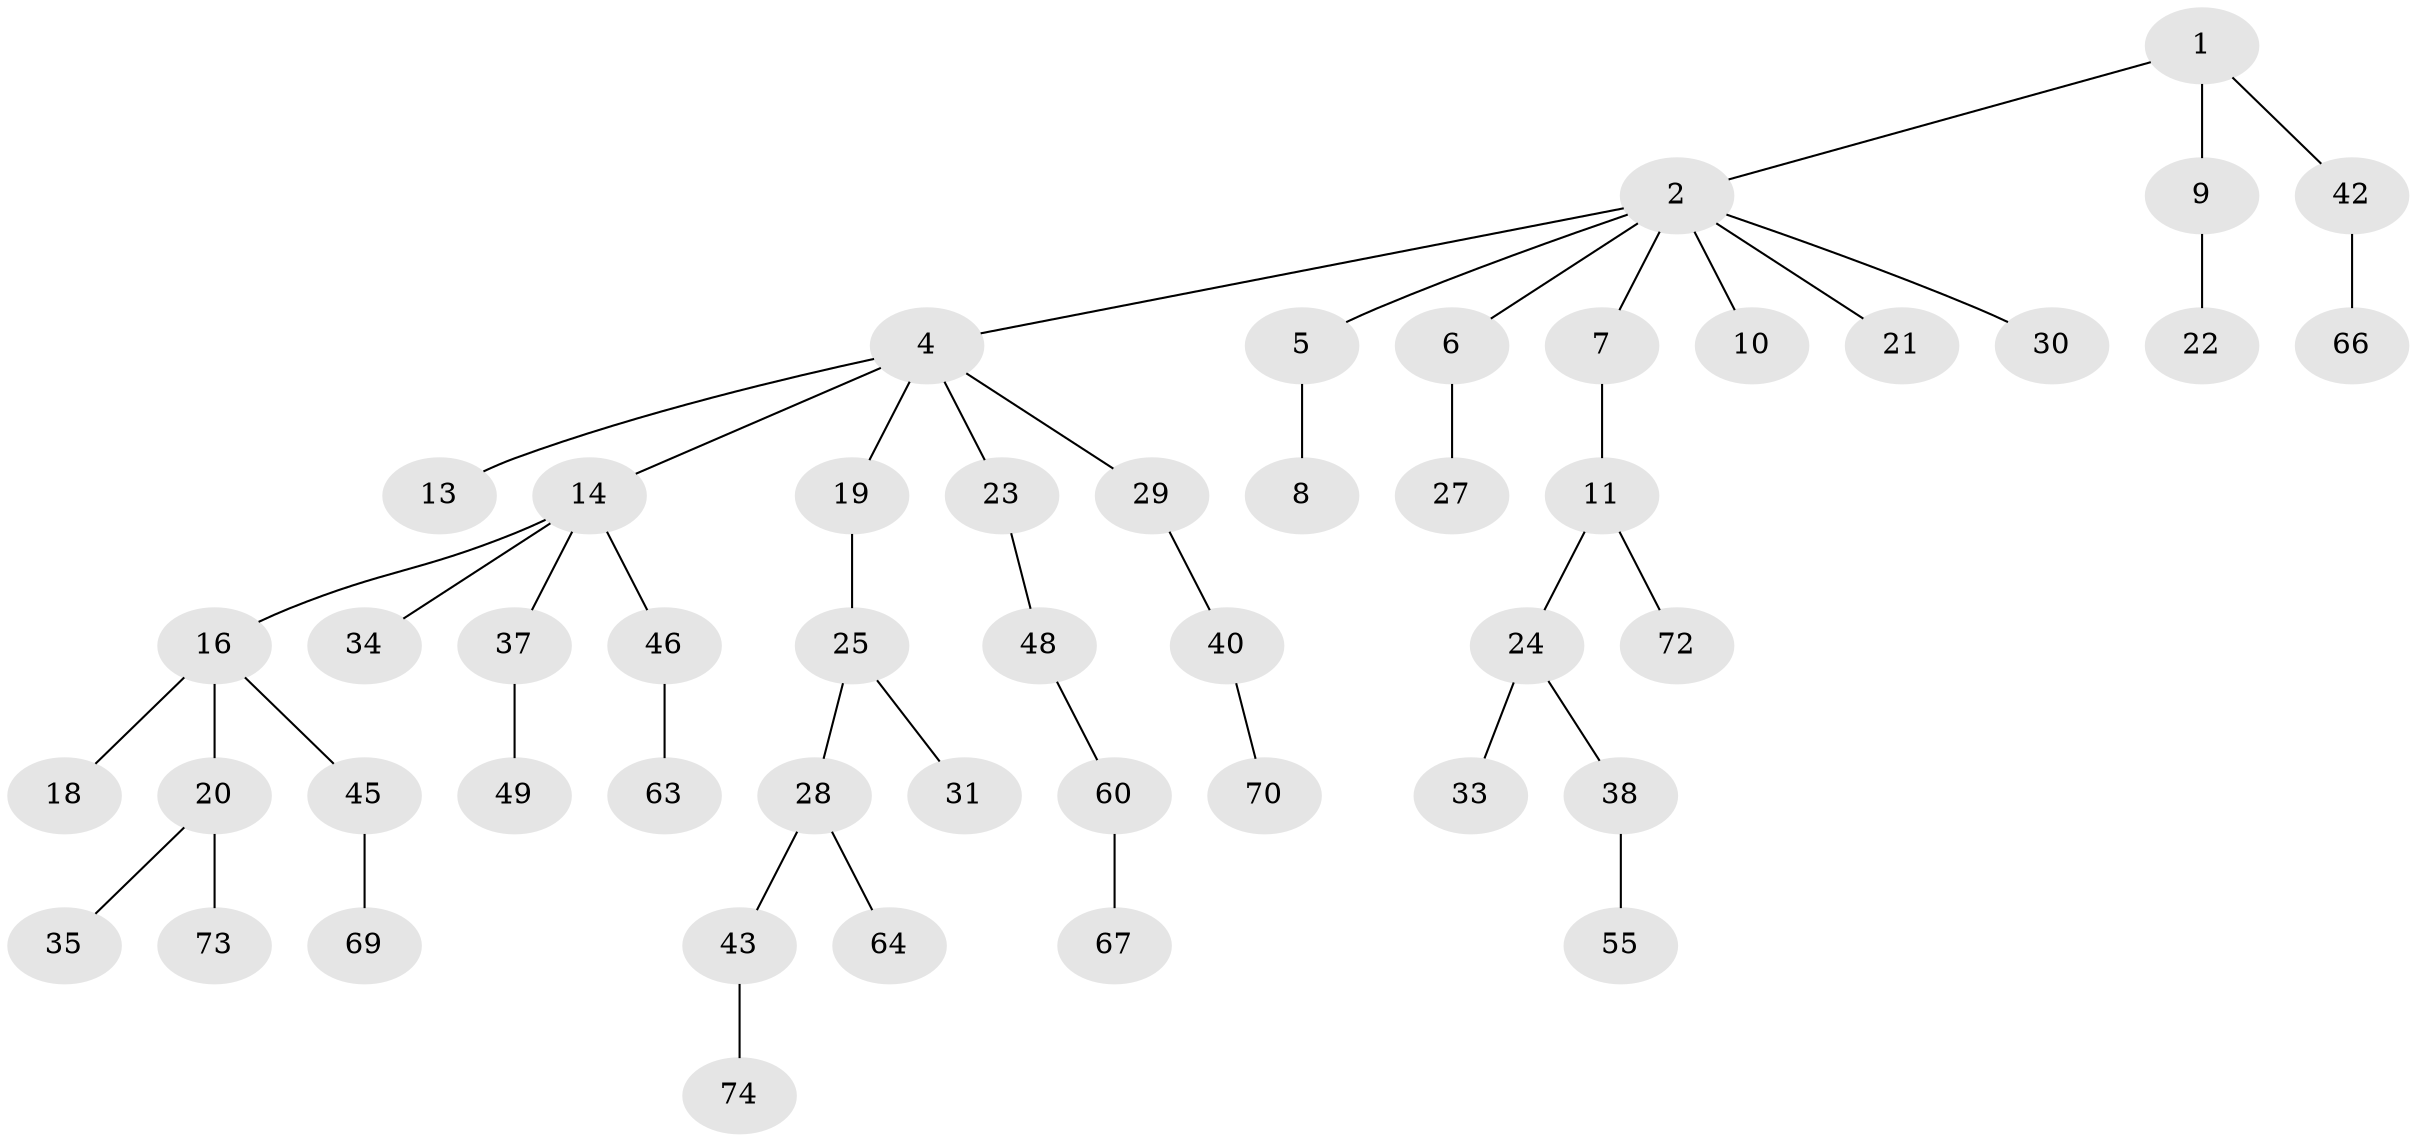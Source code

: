 // Generated by graph-tools (version 1.1) at 2025/24/03/03/25 07:24:07]
// undirected, 49 vertices, 48 edges
graph export_dot {
graph [start="1"]
  node [color=gray90,style=filled];
  1 [super="+12"];
  2 [super="+3"];
  4 [super="+15"];
  5 [super="+44"];
  6 [super="+26"];
  7;
  8 [super="+32"];
  9 [super="+39"];
  10 [super="+41"];
  11 [super="+50"];
  13;
  14 [super="+71"];
  16 [super="+17"];
  18 [super="+59"];
  19 [super="+58"];
  20 [super="+36"];
  21;
  22;
  23;
  24;
  25;
  27;
  28 [super="+75"];
  29 [super="+53"];
  30;
  31;
  33;
  34;
  35 [super="+52"];
  37 [super="+54"];
  38 [super="+47"];
  40 [super="+56"];
  42 [super="+65"];
  43 [super="+62"];
  45;
  46 [super="+51"];
  48 [super="+57"];
  49;
  55;
  60 [super="+61"];
  63;
  64 [super="+68"];
  66;
  67 [super="+76"];
  69;
  70;
  72;
  73;
  74;
  1 -- 2;
  1 -- 9;
  1 -- 42;
  2 -- 4;
  2 -- 5;
  2 -- 10;
  2 -- 21;
  2 -- 7;
  2 -- 30;
  2 -- 6;
  4 -- 13;
  4 -- 14;
  4 -- 29;
  4 -- 19;
  4 -- 23;
  5 -- 8;
  6 -- 27;
  7 -- 11;
  9 -- 22;
  11 -- 24;
  11 -- 72;
  14 -- 16;
  14 -- 34;
  14 -- 37;
  14 -- 46;
  16 -- 20;
  16 -- 18;
  16 -- 45;
  19 -- 25;
  20 -- 35;
  20 -- 73;
  23 -- 48;
  24 -- 33;
  24 -- 38;
  25 -- 28;
  25 -- 31;
  28 -- 43;
  28 -- 64;
  29 -- 40;
  37 -- 49;
  38 -- 55;
  40 -- 70;
  42 -- 66;
  43 -- 74;
  45 -- 69;
  46 -- 63;
  48 -- 60;
  60 -- 67;
}
